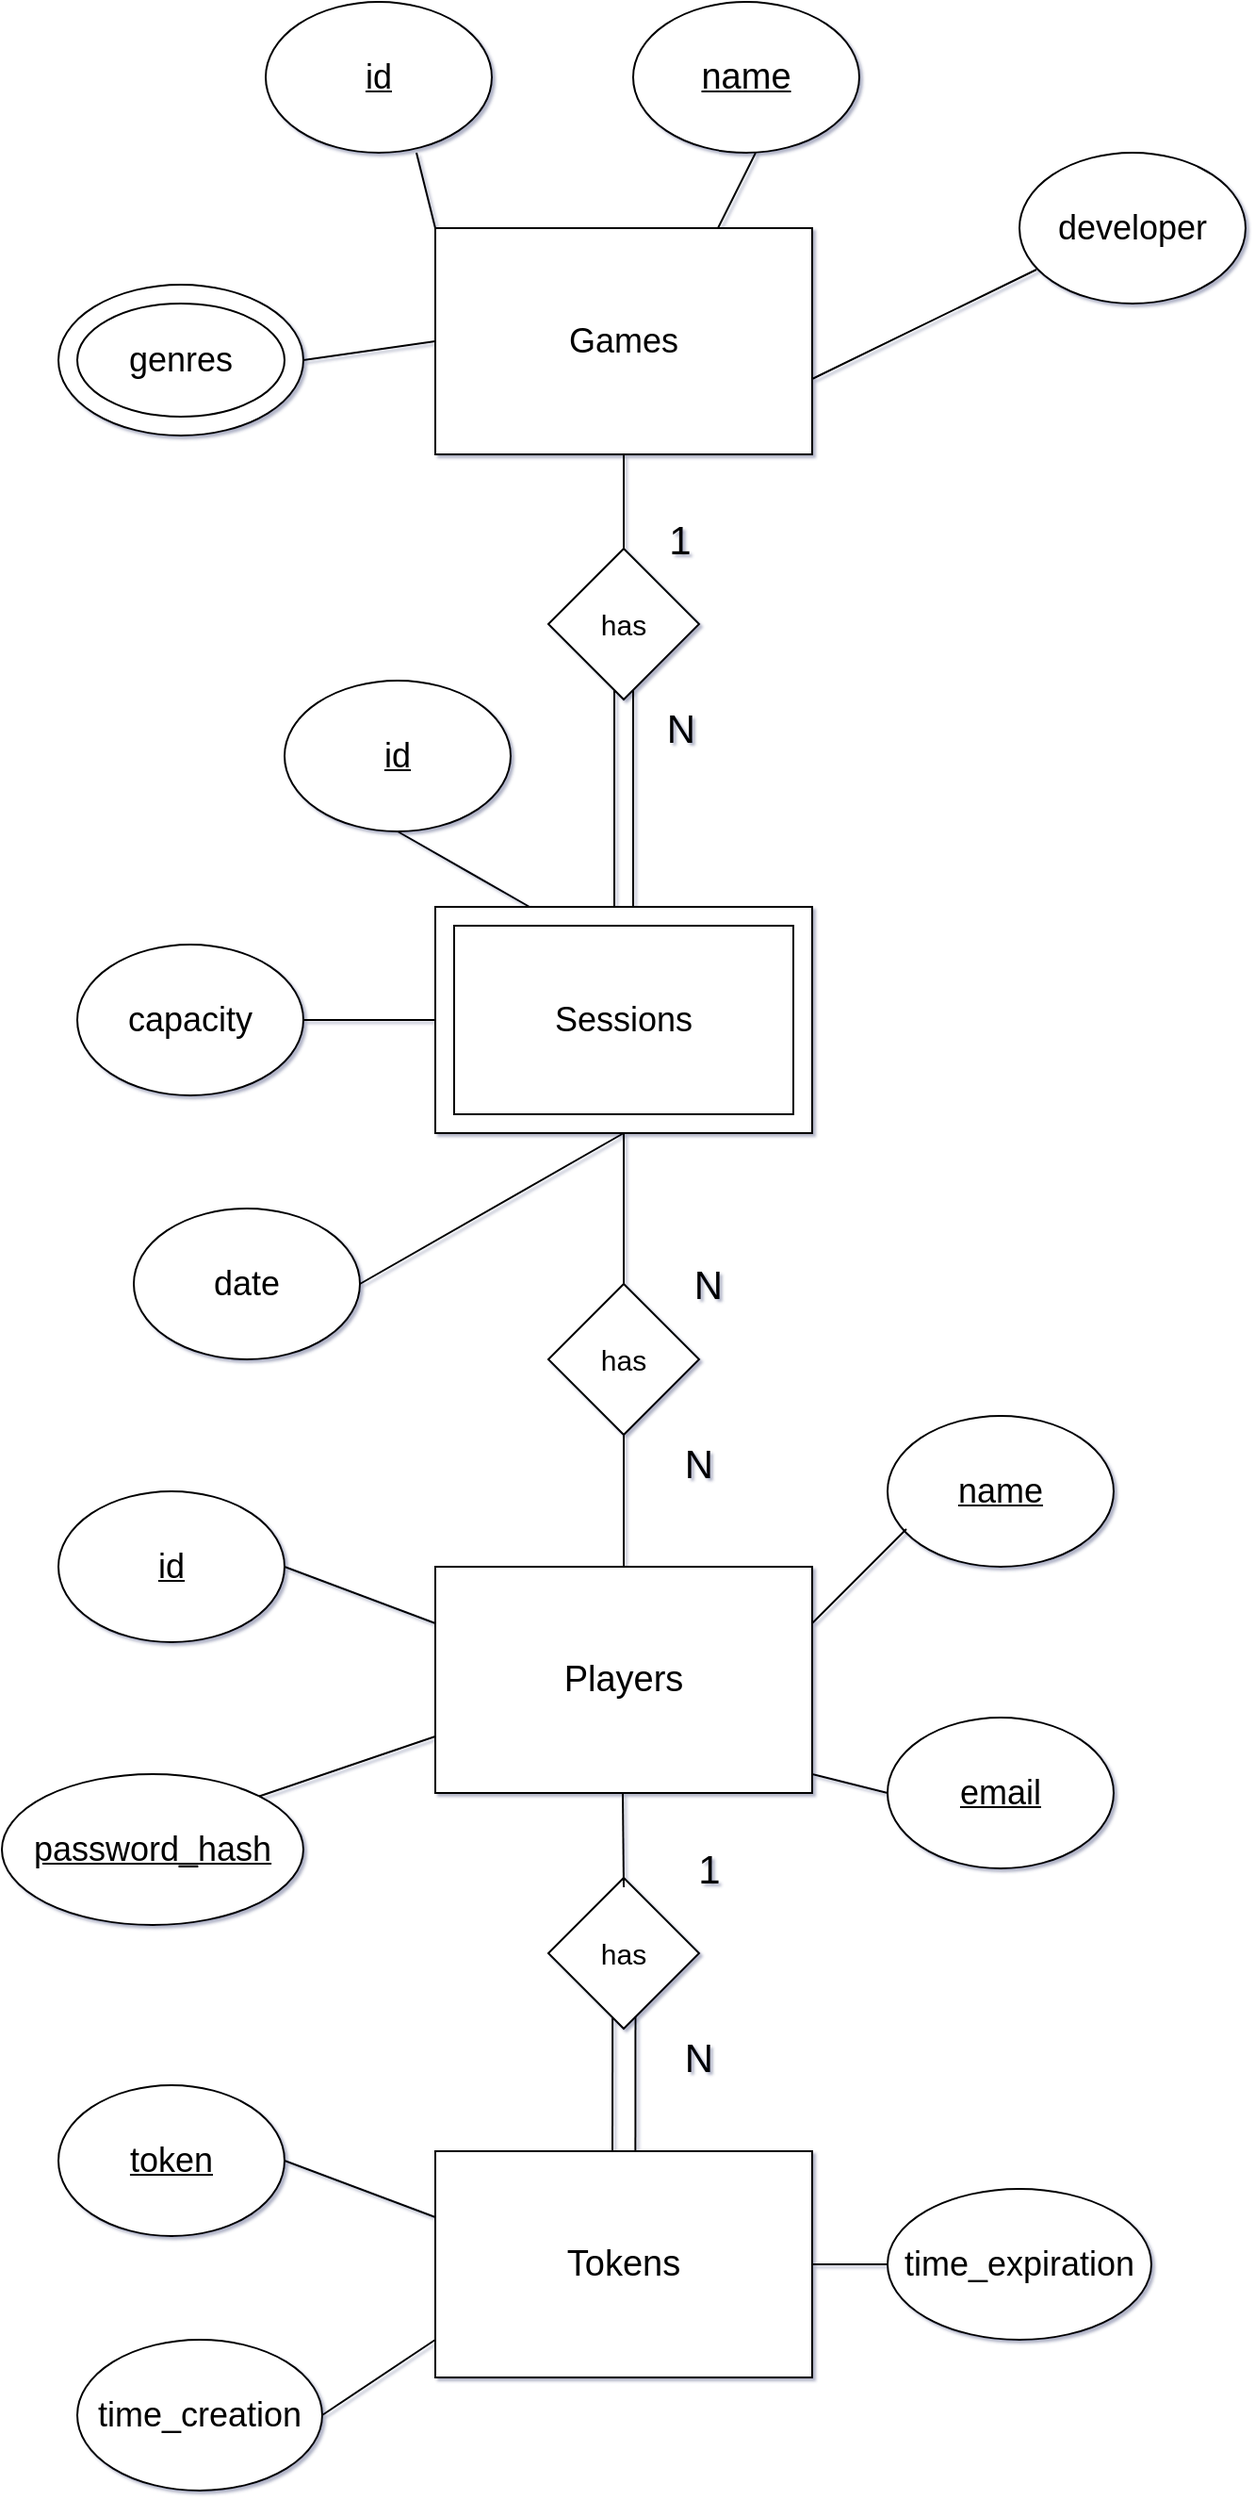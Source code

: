 <mxfile version="24.4.10" type="device">
  <diagram name="Page-1" id="QmAfBNOHurfP89vLRw_m">
    <mxGraphModel dx="2440" dy="1332" grid="1" gridSize="10" guides="1" tooltips="1" connect="1" arrows="1" fold="1" page="1" pageScale="1" pageWidth="850" pageHeight="1100" background="none" math="0" shadow="1">
      <root>
        <mxCell id="0" />
        <mxCell id="1" parent="0" />
        <mxCell id="cuqm3xixPeHWgsX6I_qI-16" value="" style="shape=flexArrow;endArrow=classic;startArrow=classic;html=1;rounded=0;exitX=0.5;exitY=0.583;exitDx=0;exitDy=0;exitPerimeter=0;" parent="1" source="cuqm3xixPeHWgsX6I_qI-13" edge="1">
          <mxGeometry width="100" height="100" relative="1" as="geometry">
            <mxPoint x="400" y="490" as="sourcePoint" />
            <mxPoint x="420" y="320" as="targetPoint" />
          </mxGeometry>
        </mxCell>
        <mxCell id="cuqm3xixPeHWgsX6I_qI-2" value="Games" style="rounded=0;whiteSpace=wrap;html=1;fontSize=18;" parent="1" vertex="1">
          <mxGeometry x="320" y="130" width="200" height="120" as="geometry" />
        </mxCell>
        <mxCell id="cuqm3xixPeHWgsX6I_qI-3" value="name" style="ellipse;whiteSpace=wrap;html=1;fontStyle=4;fontSize=19;" parent="1" vertex="1">
          <mxGeometry x="425" y="10" width="120" height="80" as="geometry" />
        </mxCell>
        <mxCell id="cuqm3xixPeHWgsX6I_qI-4" value="&lt;u style=&quot;font-size: 18px;&quot;&gt;id&lt;/u&gt;" style="ellipse;whiteSpace=wrap;html=1;fontSize=18;" parent="1" vertex="1">
          <mxGeometry x="230" y="10" width="120" height="80" as="geometry" />
        </mxCell>
        <mxCell id="cuqm3xixPeHWgsX6I_qI-5" value="genres" style="ellipse;whiteSpace=wrap;html=1;gradientColor=none;" parent="1" vertex="1">
          <mxGeometry x="120" y="160" width="130" height="80" as="geometry" />
        </mxCell>
        <mxCell id="cuqm3xixPeHWgsX6I_qI-6" value="genres" style="ellipse;whiteSpace=wrap;html=1;fontSize=18;fontStyle=0;strokeColor=default;" parent="1" vertex="1">
          <mxGeometry x="130" y="170" width="110" height="60" as="geometry" />
        </mxCell>
        <mxCell id="cuqm3xixPeHWgsX6I_qI-7" value="" style="endArrow=none;html=1;rounded=0;exitX=1;exitY=0.5;exitDx=0;exitDy=0;entryX=0;entryY=0.5;entryDx=0;entryDy=0;" parent="1" source="cuqm3xixPeHWgsX6I_qI-5" target="cuqm3xixPeHWgsX6I_qI-2" edge="1">
          <mxGeometry width="50" height="50" relative="1" as="geometry">
            <mxPoint x="260" y="225" as="sourcePoint" />
            <mxPoint x="310" y="175" as="targetPoint" />
          </mxGeometry>
        </mxCell>
        <mxCell id="cuqm3xixPeHWgsX6I_qI-8" value="developer" style="ellipse;whiteSpace=wrap;html=1;fontSize=18;" parent="1" vertex="1">
          <mxGeometry x="630" y="90" width="120" height="80" as="geometry" />
        </mxCell>
        <mxCell id="cuqm3xixPeHWgsX6I_qI-9" value="" style="endArrow=none;html=1;rounded=0;entryX=0.075;entryY=0.775;entryDx=0;entryDy=0;entryPerimeter=0;" parent="1" target="cuqm3xixPeHWgsX6I_qI-8" edge="1">
          <mxGeometry width="50" height="50" relative="1" as="geometry">
            <mxPoint x="520" y="210" as="sourcePoint" />
            <mxPoint x="570" y="160" as="targetPoint" />
          </mxGeometry>
        </mxCell>
        <mxCell id="cuqm3xixPeHWgsX6I_qI-10" value="has" style="rhombus;whiteSpace=wrap;html=1;fontSize=15;" parent="1" vertex="1">
          <mxGeometry x="380" y="300" width="80" height="80" as="geometry" />
        </mxCell>
        <mxCell id="cuqm3xixPeHWgsX6I_qI-11" value="1" style="text;html=1;align=center;verticalAlign=middle;whiteSpace=wrap;rounded=0;fontSize=21;" parent="1" vertex="1">
          <mxGeometry x="425" y="280" width="50" height="30" as="geometry" />
        </mxCell>
        <mxCell id="cuqm3xixPeHWgsX6I_qI-12" value="" style="endArrow=none;html=1;rounded=0;entryX=0.5;entryY=1;entryDx=0;entryDy=0;exitX=0.5;exitY=0;exitDx=0;exitDy=0;" parent="1" source="cuqm3xixPeHWgsX6I_qI-10" target="cuqm3xixPeHWgsX6I_qI-2" edge="1">
          <mxGeometry width="50" height="50" relative="1" as="geometry">
            <mxPoint x="420" y="290" as="sourcePoint" />
            <mxPoint x="450" y="250" as="targetPoint" />
          </mxGeometry>
        </mxCell>
        <mxCell id="cuqm3xixPeHWgsX6I_qI-13" value="Sessions" style="rounded=0;whiteSpace=wrap;html=1;fontSize=19;" parent="1" vertex="1">
          <mxGeometry x="320" y="490" width="200" height="120" as="geometry" />
        </mxCell>
        <mxCell id="cuqm3xixPeHWgsX6I_qI-17" value="N" style="text;html=1;align=center;verticalAlign=middle;resizable=0;points=[];autosize=1;strokeColor=none;fillColor=none;fontSize=21;" parent="1" vertex="1">
          <mxGeometry x="430" y="375" width="40" height="40" as="geometry" />
        </mxCell>
        <mxCell id="cuqm3xixPeHWgsX6I_qI-18" value="id" style="ellipse;whiteSpace=wrap;html=1;fontSize=18;fontStyle=4" parent="1" vertex="1">
          <mxGeometry x="240" y="370" width="120" height="80" as="geometry" />
        </mxCell>
        <mxCell id="cuqm3xixPeHWgsX6I_qI-19" value="" style="endArrow=none;html=1;rounded=0;exitX=0.25;exitY=0;exitDx=0;exitDy=0;entryX=0.5;entryY=1;entryDx=0;entryDy=0;" parent="1" source="cuqm3xixPeHWgsX6I_qI-13" target="cuqm3xixPeHWgsX6I_qI-18" edge="1">
          <mxGeometry width="50" height="50" relative="1" as="geometry">
            <mxPoint x="290" y="490" as="sourcePoint" />
            <mxPoint x="340" y="440" as="targetPoint" />
          </mxGeometry>
        </mxCell>
        <mxCell id="cuqm3xixPeHWgsX6I_qI-20" value="capacity" style="ellipse;whiteSpace=wrap;html=1;fontSize=18;" parent="1" vertex="1">
          <mxGeometry x="130" y="510" width="120" height="80" as="geometry" />
        </mxCell>
        <mxCell id="cuqm3xixPeHWgsX6I_qI-21" value="date" style="ellipse;whiteSpace=wrap;html=1;fontSize=18;" parent="1" vertex="1">
          <mxGeometry x="160" y="650" width="120" height="80" as="geometry" />
        </mxCell>
        <mxCell id="cuqm3xixPeHWgsX6I_qI-22" value="" style="endArrow=none;html=1;rounded=0;entryX=0.5;entryY=1;entryDx=0;entryDy=0;exitX=1;exitY=0.5;exitDx=0;exitDy=0;" parent="1" source="cuqm3xixPeHWgsX6I_qI-21" target="cuqm3xixPeHWgsX6I_qI-13" edge="1">
          <mxGeometry width="50" height="50" relative="1" as="geometry">
            <mxPoint x="220" y="650" as="sourcePoint" />
            <mxPoint x="270" y="600" as="targetPoint" />
          </mxGeometry>
        </mxCell>
        <mxCell id="cuqm3xixPeHWgsX6I_qI-23" value="" style="endArrow=none;html=1;rounded=0;entryX=0;entryY=0.5;entryDx=0;entryDy=0;" parent="1" target="cuqm3xixPeHWgsX6I_qI-13" edge="1">
          <mxGeometry width="50" height="50" relative="1" as="geometry">
            <mxPoint x="250" y="550" as="sourcePoint" />
            <mxPoint x="300" y="500" as="targetPoint" />
          </mxGeometry>
        </mxCell>
        <mxCell id="cuqm3xixPeHWgsX6I_qI-24" value="has" style="rhombus;whiteSpace=wrap;html=1;fontSize=15;" parent="1" vertex="1">
          <mxGeometry x="380" y="690" width="80" height="80" as="geometry" />
        </mxCell>
        <mxCell id="cuqm3xixPeHWgsX6I_qI-25" value="" style="endArrow=none;html=1;rounded=0;exitX=0.5;exitY=0;exitDx=0;exitDy=0;" parent="1" source="cuqm3xixPeHWgsX6I_qI-24" edge="1">
          <mxGeometry width="50" height="50" relative="1" as="geometry">
            <mxPoint x="370" y="660" as="sourcePoint" />
            <mxPoint x="420" y="610" as="targetPoint" />
          </mxGeometry>
        </mxCell>
        <mxCell id="cuqm3xixPeHWgsX6I_qI-27" value="" style="endArrow=none;html=1;rounded=0;" parent="1" edge="1">
          <mxGeometry width="50" height="50" relative="1" as="geometry">
            <mxPoint x="420" y="840" as="sourcePoint" />
            <mxPoint x="420" y="770" as="targetPoint" />
          </mxGeometry>
        </mxCell>
        <mxCell id="cuqm3xixPeHWgsX6I_qI-28" value="N" style="text;html=1;align=center;verticalAlign=middle;whiteSpace=wrap;rounded=0;fontSize=21;" parent="1" vertex="1">
          <mxGeometry x="435" y="675" width="60" height="30" as="geometry" />
        </mxCell>
        <mxCell id="cuqm3xixPeHWgsX6I_qI-29" value="N" style="text;html=1;align=center;verticalAlign=middle;whiteSpace=wrap;rounded=0;fontSize=21;" parent="1" vertex="1">
          <mxGeometry x="430" y="770" width="60" height="30" as="geometry" />
        </mxCell>
        <mxCell id="cuqm3xixPeHWgsX6I_qI-30" value="Players" style="rounded=0;whiteSpace=wrap;html=1;fontSize=19;" parent="1" vertex="1">
          <mxGeometry x="320" y="840" width="200" height="120" as="geometry" />
        </mxCell>
        <mxCell id="cuqm3xixPeHWgsX6I_qI-31" value="id" style="ellipse;whiteSpace=wrap;html=1;fontSize=18;fontStyle=4" parent="1" vertex="1">
          <mxGeometry x="120" y="800" width="120" height="80" as="geometry" />
        </mxCell>
        <mxCell id="cuqm3xixPeHWgsX6I_qI-32" value="password_hash" style="ellipse;whiteSpace=wrap;html=1;fontSize=18;fontStyle=4" parent="1" vertex="1">
          <mxGeometry x="90" y="950" width="160" height="80" as="geometry" />
        </mxCell>
        <mxCell id="cuqm3xixPeHWgsX6I_qI-33" value="name" style="ellipse;whiteSpace=wrap;html=1;fontSize=18;fontStyle=4" parent="1" vertex="1">
          <mxGeometry x="560" y="760" width="120" height="80" as="geometry" />
        </mxCell>
        <mxCell id="cuqm3xixPeHWgsX6I_qI-34" value="email" style="ellipse;whiteSpace=wrap;html=1;fontSize=18;fontStyle=4" parent="1" vertex="1">
          <mxGeometry x="560" y="920" width="120" height="80" as="geometry" />
        </mxCell>
        <mxCell id="cuqm3xixPeHWgsX6I_qI-35" value="" style="endArrow=none;html=1;rounded=0;entryX=0;entryY=0.25;entryDx=0;entryDy=0;" parent="1" target="cuqm3xixPeHWgsX6I_qI-30" edge="1">
          <mxGeometry width="50" height="50" relative="1" as="geometry">
            <mxPoint x="240" y="840" as="sourcePoint" />
            <mxPoint x="290" y="790" as="targetPoint" />
          </mxGeometry>
        </mxCell>
        <mxCell id="cuqm3xixPeHWgsX6I_qI-36" value="" style="endArrow=none;html=1;rounded=0;entryX=0;entryY=0.75;entryDx=0;entryDy=0;exitX=1;exitY=0;exitDx=0;exitDy=0;" parent="1" source="cuqm3xixPeHWgsX6I_qI-32" target="cuqm3xixPeHWgsX6I_qI-30" edge="1">
          <mxGeometry width="50" height="50" relative="1" as="geometry">
            <mxPoint x="240" y="980" as="sourcePoint" />
            <mxPoint x="290" y="930" as="targetPoint" />
          </mxGeometry>
        </mxCell>
        <mxCell id="cuqm3xixPeHWgsX6I_qI-38" value="" style="endArrow=none;html=1;rounded=0;" parent="1" edge="1">
          <mxGeometry width="50" height="50" relative="1" as="geometry">
            <mxPoint x="520" y="870" as="sourcePoint" />
            <mxPoint x="570" y="820" as="targetPoint" />
          </mxGeometry>
        </mxCell>
        <mxCell id="cuqm3xixPeHWgsX6I_qI-39" value="" style="endArrow=none;html=1;rounded=0;entryX=0;entryY=0.5;entryDx=0;entryDy=0;" parent="1" target="cuqm3xixPeHWgsX6I_qI-34" edge="1">
          <mxGeometry width="50" height="50" relative="1" as="geometry">
            <mxPoint x="520" y="950" as="sourcePoint" />
            <mxPoint x="570" y="900" as="targetPoint" />
          </mxGeometry>
        </mxCell>
        <mxCell id="cuqm3xixPeHWgsX6I_qI-40" value="Sessions" style="rounded=0;whiteSpace=wrap;html=1;fontSize=18;" parent="1" vertex="1">
          <mxGeometry x="330" y="500" width="180" height="100" as="geometry" />
        </mxCell>
        <mxCell id="cuqm3xixPeHWgsX6I_qI-41" value="" style="endArrow=none;html=1;rounded=0;exitX=0;exitY=0;exitDx=0;exitDy=0;" parent="1" source="cuqm3xixPeHWgsX6I_qI-2" edge="1">
          <mxGeometry width="50" height="50" relative="1" as="geometry">
            <mxPoint x="260" y="140" as="sourcePoint" />
            <mxPoint x="310" y="90" as="targetPoint" />
          </mxGeometry>
        </mxCell>
        <mxCell id="cuqm3xixPeHWgsX6I_qI-43" value="" style="endArrow=none;html=1;rounded=0;exitX=0.75;exitY=0;exitDx=0;exitDy=0;" parent="1" source="cuqm3xixPeHWgsX6I_qI-2" edge="1">
          <mxGeometry width="50" height="50" relative="1" as="geometry">
            <mxPoint x="440" y="140" as="sourcePoint" />
            <mxPoint x="490" y="90" as="targetPoint" />
          </mxGeometry>
        </mxCell>
        <mxCell id="Qm4y7GzQY9c6ymtxAAcU-5" value="has" style="rhombus;whiteSpace=wrap;html=1;fontSize=15;" parent="1" vertex="1">
          <mxGeometry x="380" y="1005" width="80" height="80" as="geometry" />
        </mxCell>
        <mxCell id="Qm4y7GzQY9c6ymtxAAcU-7" value="1" style="text;html=1;align=center;verticalAlign=middle;whiteSpace=wrap;rounded=0;strokeWidth=1;fontSize=21;" parent="1" vertex="1">
          <mxGeometry x="422.5" y="980" width="85" height="40" as="geometry" />
        </mxCell>
        <mxCell id="Qm4y7GzQY9c6ymtxAAcU-8" value="N" style="text;html=1;align=center;verticalAlign=middle;whiteSpace=wrap;rounded=0;fontSize=21;" parent="1" vertex="1">
          <mxGeometry x="430" y="1085" width="60" height="30" as="geometry" />
        </mxCell>
        <mxCell id="Qm4y7GzQY9c6ymtxAAcU-9" value="" style="endArrow=none;html=1;rounded=0;" parent="1" edge="1">
          <mxGeometry width="50" height="50" relative="1" as="geometry">
            <mxPoint x="420" y="1010" as="sourcePoint" />
            <mxPoint x="419.5" y="960" as="targetPoint" />
          </mxGeometry>
        </mxCell>
        <mxCell id="Qm4y7GzQY9c6ymtxAAcU-10" value="Tokens" style="rounded=0;whiteSpace=wrap;html=1;fontSize=19;" parent="1" vertex="1">
          <mxGeometry x="320" y="1150" width="200" height="120" as="geometry" />
        </mxCell>
        <mxCell id="Qm4y7GzQY9c6ymtxAAcU-13" value="" style="endArrow=none;html=1;rounded=0;entryX=0.426;entryY=0.928;entryDx=0;entryDy=0;entryPerimeter=0;exitX=0.47;exitY=0.004;exitDx=0;exitDy=0;exitPerimeter=0;" parent="1" source="Qm4y7GzQY9c6ymtxAAcU-10" target="Qm4y7GzQY9c6ymtxAAcU-5" edge="1">
          <mxGeometry width="50" height="50" relative="1" as="geometry">
            <mxPoint x="410" y="1150" as="sourcePoint" />
            <mxPoint x="410" y="1080" as="targetPoint" />
          </mxGeometry>
        </mxCell>
        <mxCell id="Qm4y7GzQY9c6ymtxAAcU-14" value="" style="endArrow=none;html=1;rounded=0;entryX=0.578;entryY=0.918;entryDx=0;entryDy=0;entryPerimeter=0;exitX=0.531;exitY=-0.004;exitDx=0;exitDy=0;exitPerimeter=0;" parent="1" source="Qm4y7GzQY9c6ymtxAAcU-10" target="Qm4y7GzQY9c6ymtxAAcU-5" edge="1">
          <mxGeometry width="50" height="50" relative="1" as="geometry">
            <mxPoint x="430" y="1150" as="sourcePoint" />
            <mxPoint x="429.5" y="1100" as="targetPoint" />
          </mxGeometry>
        </mxCell>
        <mxCell id="Qm4y7GzQY9c6ymtxAAcU-15" value="token" style="ellipse;whiteSpace=wrap;html=1;fontSize=18;fontStyle=4" parent="1" vertex="1">
          <mxGeometry x="120" y="1115" width="120" height="80" as="geometry" />
        </mxCell>
        <mxCell id="Qm4y7GzQY9c6ymtxAAcU-16" value="" style="endArrow=none;html=1;rounded=0;entryX=0;entryY=0.25;entryDx=0;entryDy=0;" parent="1" edge="1">
          <mxGeometry width="50" height="50" relative="1" as="geometry">
            <mxPoint x="240" y="1155" as="sourcePoint" />
            <mxPoint x="320" y="1185" as="targetPoint" />
          </mxGeometry>
        </mxCell>
        <mxCell id="Qm4y7GzQY9c6ymtxAAcU-17" value="time_creation" style="ellipse;whiteSpace=wrap;html=1;fontSize=18;" parent="1" vertex="1">
          <mxGeometry x="130" y="1250" width="130" height="80" as="geometry" />
        </mxCell>
        <mxCell id="Qm4y7GzQY9c6ymtxAAcU-18" value="" style="endArrow=none;html=1;rounded=0;entryX=0;entryY=0.5;entryDx=0;entryDy=0;exitX=1;exitY=0.5;exitDx=0;exitDy=0;" parent="1" source="Qm4y7GzQY9c6ymtxAAcU-17" edge="1">
          <mxGeometry width="50" height="50" relative="1" as="geometry">
            <mxPoint x="250" y="1250" as="sourcePoint" />
            <mxPoint x="320" y="1250" as="targetPoint" />
          </mxGeometry>
        </mxCell>
        <mxCell id="Qm4y7GzQY9c6ymtxAAcU-19" value="" style="endArrow=none;html=1;rounded=0;entryX=1;entryY=0.5;entryDx=0;entryDy=0;exitX=0;exitY=0.5;exitDx=0;exitDy=0;" parent="1" source="Qm4y7GzQY9c6ymtxAAcU-20" target="Qm4y7GzQY9c6ymtxAAcU-10" edge="1">
          <mxGeometry width="50" height="50" relative="1" as="geometry">
            <mxPoint x="430" y="1310" as="sourcePoint" />
            <mxPoint x="490" y="1270" as="targetPoint" />
          </mxGeometry>
        </mxCell>
        <mxCell id="Qm4y7GzQY9c6ymtxAAcU-20" value="time_expiration" style="ellipse;whiteSpace=wrap;html=1;fontSize=18;" parent="1" vertex="1">
          <mxGeometry x="560" y="1170" width="140" height="80" as="geometry" />
        </mxCell>
      </root>
    </mxGraphModel>
  </diagram>
</mxfile>
